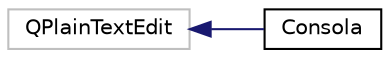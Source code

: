 digraph "Graphical Class Hierarchy"
{
 // LATEX_PDF_SIZE
  edge [fontname="Helvetica",fontsize="10",labelfontname="Helvetica",labelfontsize="10"];
  node [fontname="Helvetica",fontsize="10",shape=record];
  rankdir="LR";
  Node7 [label="QPlainTextEdit",height=0.2,width=0.4,color="grey75", fillcolor="white", style="filled",tooltip=" "];
  Node7 -> Node0 [dir="back",color="midnightblue",fontsize="10",style="solid",fontname="Helvetica"];
  Node0 [label="Consola",height=0.2,width=0.4,color="black", fillcolor="white", style="filled",URL="$classConsola.html",tooltip="The Consola class. Un objeto de tipo Consola permite mostrar texto y leer texto desde una ventana gra..."];
}
